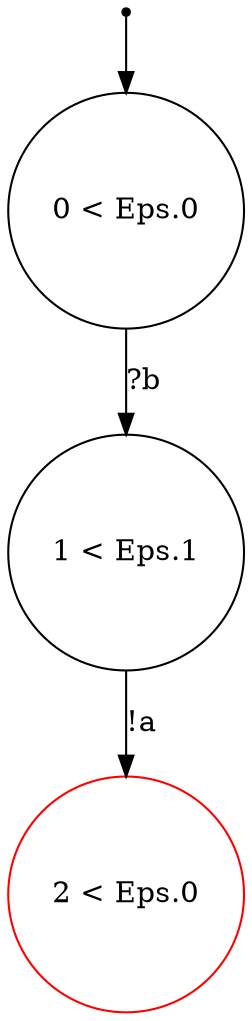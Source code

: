 digraph {
 node [shape=point] ENTRY
 node [shape=circle]
2 [label="2 < Eps.0
" color="red"]
1 [label="1 < Eps.1
"]
0 [label="0 < Eps.0
"]
ENTRY -> 0
1 -> 2 [label="!a"]
0 -> 1 [label="?b"]

}